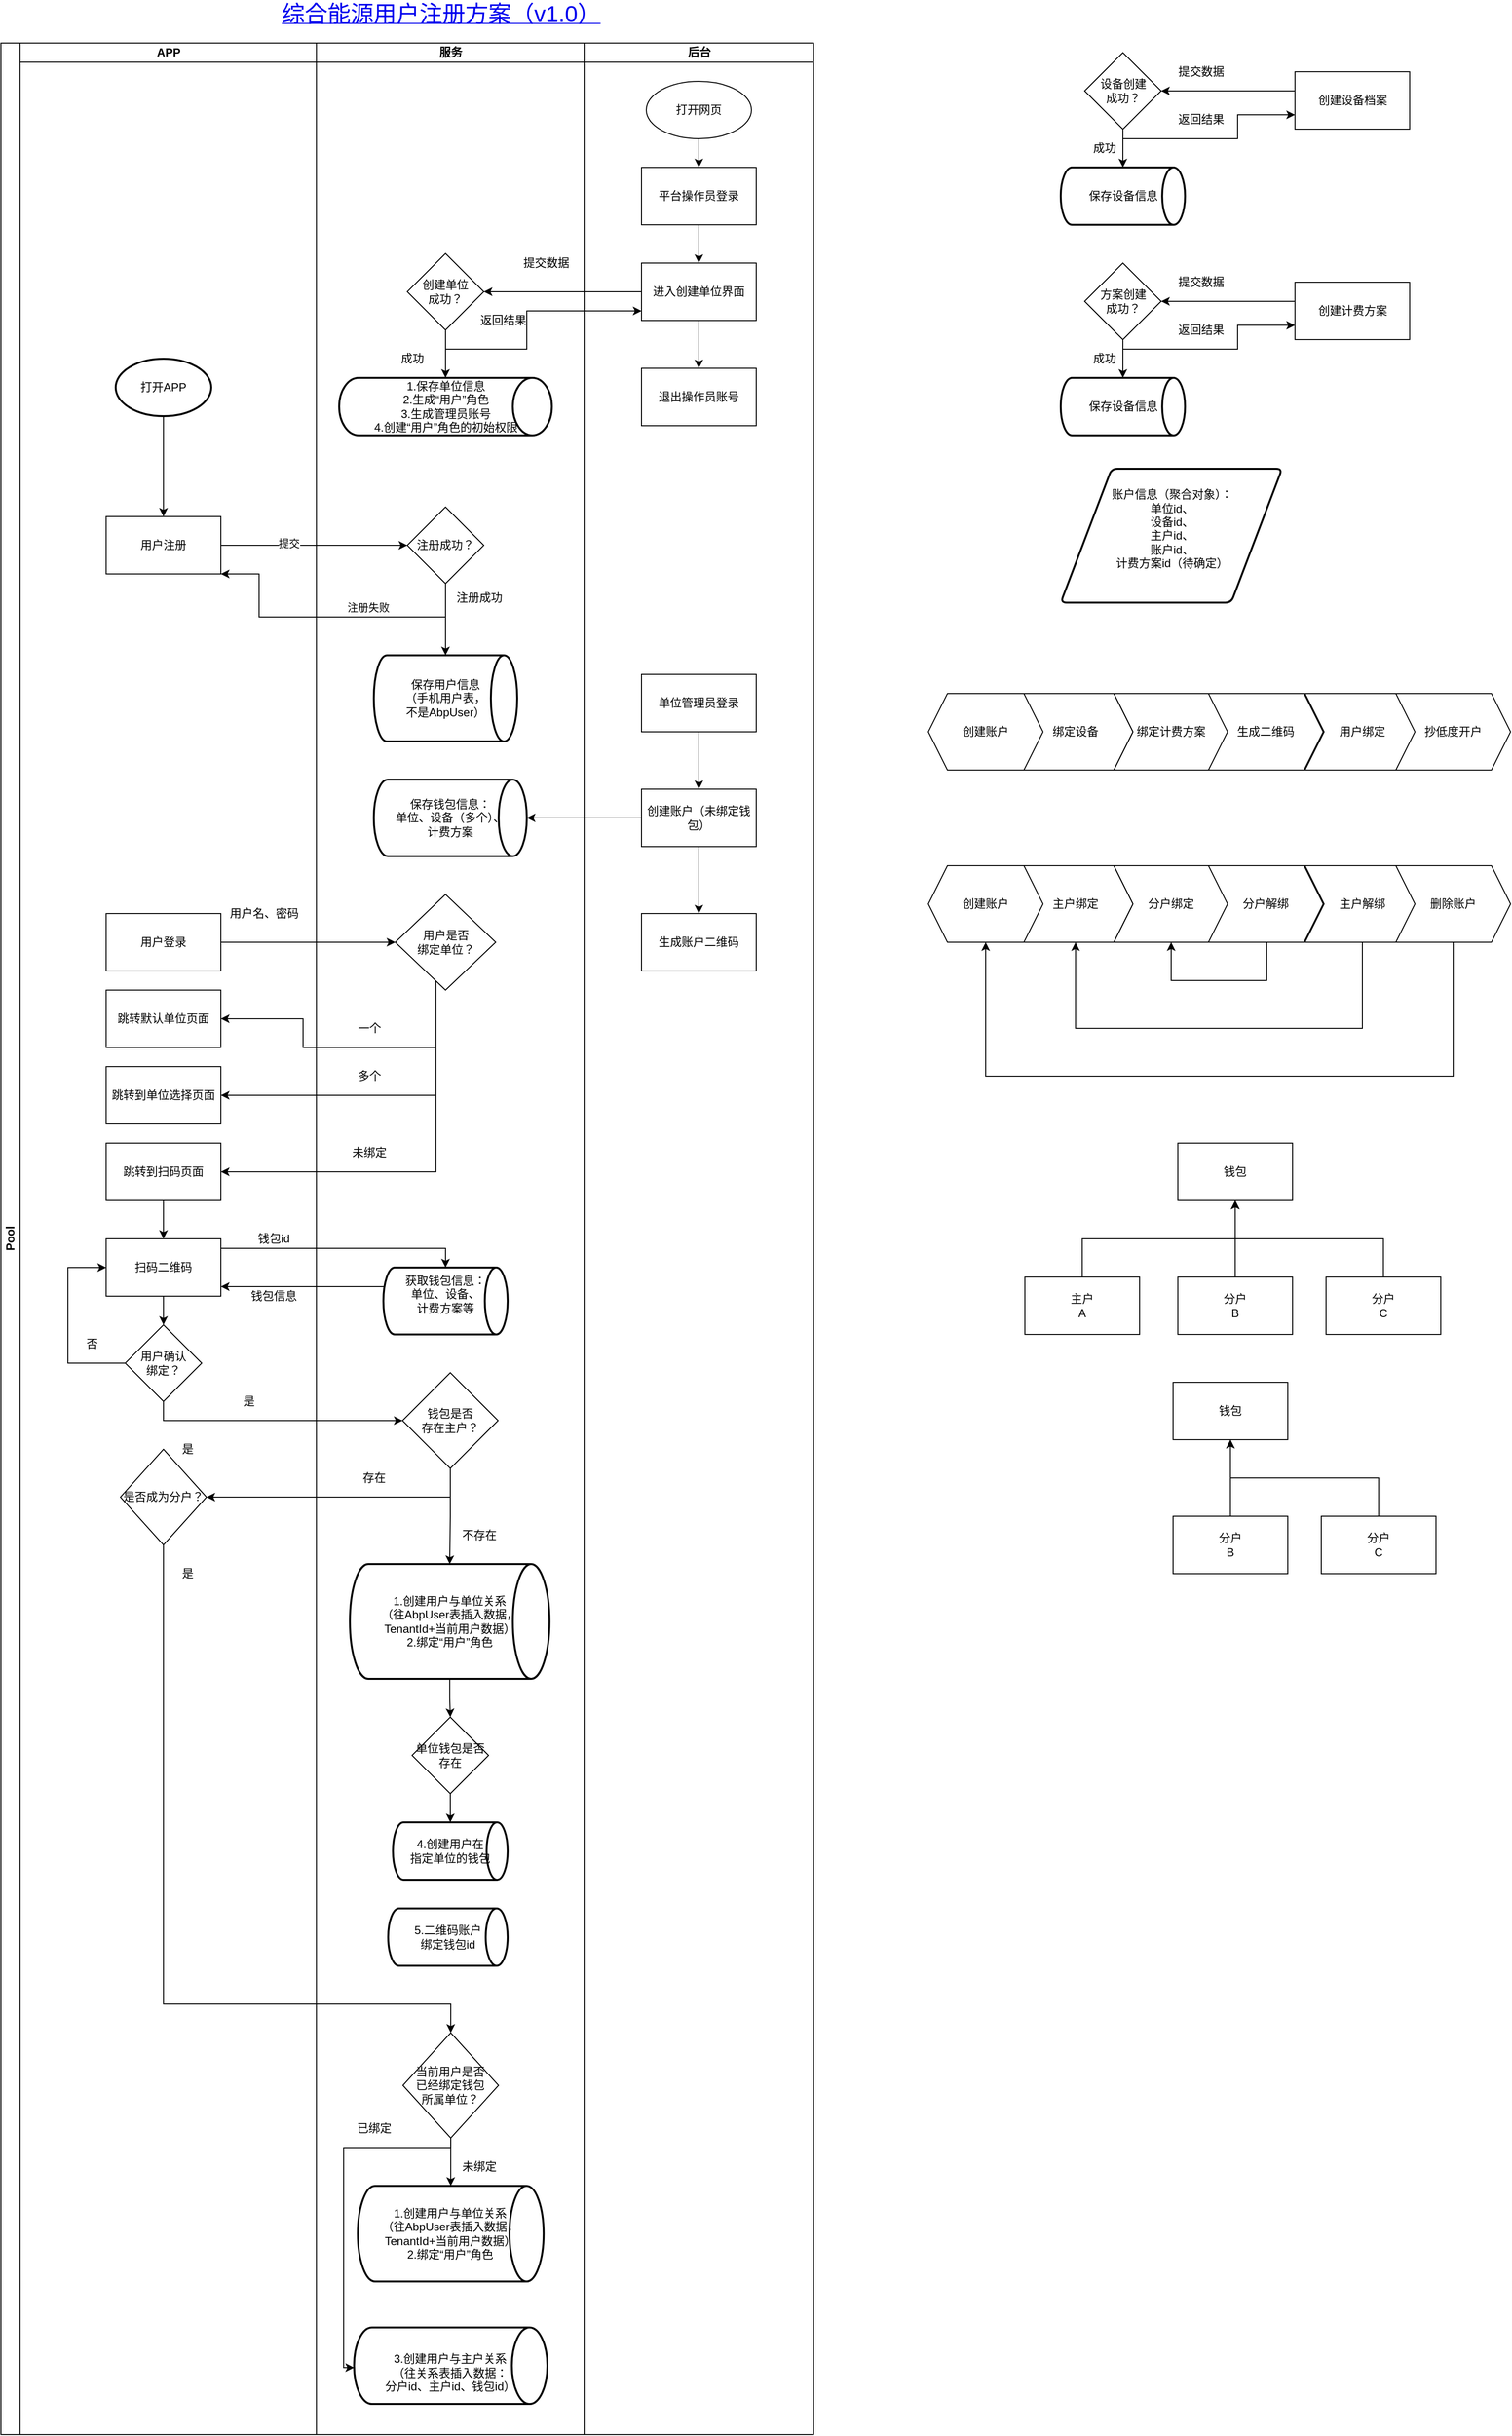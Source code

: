<mxfile version="14.4.2" type="github" pages="2">
  <diagram id="gUW_gxuXwpB0K3utl5sX" name="Page-1">
    <mxGraphModel dx="1108" dy="482" grid="1" gridSize="10" guides="1" tooltips="1" connect="1" arrows="1" fold="1" page="1" pageScale="1" pageWidth="827" pageHeight="1169" math="0" shadow="0">
      <root>
        <mxCell id="0" />
        <mxCell id="1" parent="0" />
        <mxCell id="UgdYV5Sys4c05eqZEx1u-29" value="Pool" style="swimlane;html=1;childLayout=stackLayout;resizeParent=1;resizeParentMax=0;startSize=20;horizontal=0;horizontalStack=1;" parent="1" vertex="1">
          <mxGeometry x="170" y="70" width="850" height="2500" as="geometry" />
        </mxCell>
        <mxCell id="UgdYV5Sys4c05eqZEx1u-30" value="APP" style="swimlane;html=1;startSize=20;" parent="UgdYV5Sys4c05eqZEx1u-29" vertex="1">
          <mxGeometry x="20" width="310" height="2500" as="geometry" />
        </mxCell>
        <mxCell id="UgdYV5Sys4c05eqZEx1u-51" style="edgeStyle=orthogonalEdgeStyle;rounded=0;orthogonalLoop=1;jettySize=auto;html=1;entryX=0.5;entryY=0;entryDx=0;entryDy=0;" parent="UgdYV5Sys4c05eqZEx1u-30" source="UgdYV5Sys4c05eqZEx1u-35" target="UgdYV5Sys4c05eqZEx1u-41" edge="1">
          <mxGeometry relative="1" as="geometry" />
        </mxCell>
        <mxCell id="UgdYV5Sys4c05eqZEx1u-35" value="打开APP" style="strokeWidth=2;html=1;shape=mxgraph.flowchart.start_1;whiteSpace=wrap;" parent="UgdYV5Sys4c05eqZEx1u-30" vertex="1">
          <mxGeometry x="100" y="330" width="100" height="60" as="geometry" />
        </mxCell>
        <mxCell id="UgdYV5Sys4c05eqZEx1u-41" value="用户注册" style="whiteSpace=wrap;html=1;" parent="UgdYV5Sys4c05eqZEx1u-30" vertex="1">
          <mxGeometry x="90" y="495" width="120" height="60" as="geometry" />
        </mxCell>
        <mxCell id="UgdYV5Sys4c05eqZEx1u-129" value="用户登录" style="whiteSpace=wrap;html=1;" parent="UgdYV5Sys4c05eqZEx1u-30" vertex="1">
          <mxGeometry x="90" y="910" width="120" height="60" as="geometry" />
        </mxCell>
        <mxCell id="UgdYV5Sys4c05eqZEx1u-131" value="跳转默认单位页面" style="whiteSpace=wrap;html=1;" parent="UgdYV5Sys4c05eqZEx1u-30" vertex="1">
          <mxGeometry x="90" y="990" width="120" height="60" as="geometry" />
        </mxCell>
        <mxCell id="UgdYV5Sys4c05eqZEx1u-136" value="用户名、密码" style="text;html=1;align=center;verticalAlign=middle;resizable=0;points=[];autosize=1;" parent="UgdYV5Sys4c05eqZEx1u-30" vertex="1">
          <mxGeometry x="210" y="900" width="90" height="20" as="geometry" />
        </mxCell>
        <mxCell id="87xFtUxxgs9xbds1OP3f-34" style="edgeStyle=orthogonalEdgeStyle;rounded=0;orthogonalLoop=1;jettySize=auto;html=1;" parent="UgdYV5Sys4c05eqZEx1u-30" source="UgdYV5Sys4c05eqZEx1u-137" target="UgdYV5Sys4c05eqZEx1u-144" edge="1">
          <mxGeometry relative="1" as="geometry" />
        </mxCell>
        <mxCell id="UgdYV5Sys4c05eqZEx1u-137" value="跳转到扫码页面" style="whiteSpace=wrap;html=1;" parent="UgdYV5Sys4c05eqZEx1u-30" vertex="1">
          <mxGeometry x="90" y="1150" width="120" height="60" as="geometry" />
        </mxCell>
        <mxCell id="UgdYV5Sys4c05eqZEx1u-141" value="跳转到单位选择页面" style="whiteSpace=wrap;html=1;" parent="UgdYV5Sys4c05eqZEx1u-30" vertex="1">
          <mxGeometry x="90" y="1070" width="120" height="60" as="geometry" />
        </mxCell>
        <mxCell id="UgdYV5Sys4c05eqZEx1u-155" style="edgeStyle=orthogonalEdgeStyle;rounded=0;orthogonalLoop=1;jettySize=auto;html=1;entryX=0.5;entryY=0;entryDx=0;entryDy=0;" parent="UgdYV5Sys4c05eqZEx1u-30" source="UgdYV5Sys4c05eqZEx1u-144" target="UgdYV5Sys4c05eqZEx1u-203" edge="1">
          <mxGeometry relative="1" as="geometry">
            <mxPoint x="150" y="1350" as="targetPoint" />
          </mxGeometry>
        </mxCell>
        <mxCell id="UgdYV5Sys4c05eqZEx1u-144" value="扫码二维码" style="whiteSpace=wrap;html=1;" parent="UgdYV5Sys4c05eqZEx1u-30" vertex="1">
          <mxGeometry x="90" y="1250" width="120" height="60" as="geometry" />
        </mxCell>
        <mxCell id="UgdYV5Sys4c05eqZEx1u-160" value="钱包id" style="text;html=1;align=center;verticalAlign=middle;resizable=0;points=[];autosize=1;" parent="UgdYV5Sys4c05eqZEx1u-30" vertex="1">
          <mxGeometry x="240" y="1240" width="50" height="20" as="geometry" />
        </mxCell>
        <mxCell id="UgdYV5Sys4c05eqZEx1u-212" style="edgeStyle=orthogonalEdgeStyle;rounded=0;orthogonalLoop=1;jettySize=auto;html=1;entryX=0;entryY=0.5;entryDx=0;entryDy=0;" parent="UgdYV5Sys4c05eqZEx1u-30" source="UgdYV5Sys4c05eqZEx1u-203" target="UgdYV5Sys4c05eqZEx1u-144" edge="1">
          <mxGeometry relative="1" as="geometry">
            <Array as="points">
              <mxPoint x="50" y="1380" />
              <mxPoint x="50" y="1280" />
            </Array>
          </mxGeometry>
        </mxCell>
        <mxCell id="UgdYV5Sys4c05eqZEx1u-203" value="&lt;span&gt;用户确认&lt;br&gt;绑定？&lt;/span&gt;" style="rhombus;whiteSpace=wrap;html=1;" parent="UgdYV5Sys4c05eqZEx1u-30" vertex="1">
          <mxGeometry x="110" y="1340" width="80" height="80" as="geometry" />
        </mxCell>
        <mxCell id="UgdYV5Sys4c05eqZEx1u-202" value="是" style="text;html=1;align=center;verticalAlign=middle;resizable=0;points=[];autosize=1;" parent="UgdYV5Sys4c05eqZEx1u-30" vertex="1">
          <mxGeometry x="224" y="1410" width="30" height="20" as="geometry" />
        </mxCell>
        <mxCell id="UgdYV5Sys4c05eqZEx1u-211" value="是" style="text;html=1;align=center;verticalAlign=middle;resizable=0;points=[];autosize=1;" parent="UgdYV5Sys4c05eqZEx1u-30" vertex="1">
          <mxGeometry x="160" y="1460" width="30" height="20" as="geometry" />
        </mxCell>
        <mxCell id="UgdYV5Sys4c05eqZEx1u-161" value="钱包信息" style="text;html=1;align=center;verticalAlign=middle;resizable=0;points=[];autosize=1;" parent="UgdYV5Sys4c05eqZEx1u-30" vertex="1">
          <mxGeometry x="235" y="1300" width="60" height="20" as="geometry" />
        </mxCell>
        <mxCell id="UgdYV5Sys4c05eqZEx1u-213" value="否" style="text;html=1;align=center;verticalAlign=middle;resizable=0;points=[];autosize=1;" parent="UgdYV5Sys4c05eqZEx1u-30" vertex="1">
          <mxGeometry x="60" y="1350" width="30" height="20" as="geometry" />
        </mxCell>
        <mxCell id="87xFtUxxgs9xbds1OP3f-35" value="是否成为分户？" style="rhombus;whiteSpace=wrap;html=1;" parent="UgdYV5Sys4c05eqZEx1u-30" vertex="1">
          <mxGeometry x="105" y="1470" width="90" height="100" as="geometry" />
        </mxCell>
        <mxCell id="87xFtUxxgs9xbds1OP3f-37" value="是" style="text;html=1;align=center;verticalAlign=middle;resizable=0;points=[];autosize=1;" parent="UgdYV5Sys4c05eqZEx1u-30" vertex="1">
          <mxGeometry x="160" y="1590" width="30" height="20" as="geometry" />
        </mxCell>
        <mxCell id="UgdYV5Sys4c05eqZEx1u-53" style="edgeStyle=orthogonalEdgeStyle;rounded=0;orthogonalLoop=1;jettySize=auto;html=1;" parent="UgdYV5Sys4c05eqZEx1u-29" source="UgdYV5Sys4c05eqZEx1u-41" target="UgdYV5Sys4c05eqZEx1u-52" edge="1">
          <mxGeometry relative="1" as="geometry" />
        </mxCell>
        <mxCell id="UgdYV5Sys4c05eqZEx1u-54" value="提交" style="edgeLabel;html=1;align=center;verticalAlign=middle;resizable=0;points=[];" parent="UgdYV5Sys4c05eqZEx1u-53" vertex="1" connectable="0">
          <mxGeometry x="-0.275" y="2" relative="1" as="geometry">
            <mxPoint as="offset" />
          </mxGeometry>
        </mxCell>
        <mxCell id="UgdYV5Sys4c05eqZEx1u-55" style="edgeStyle=orthogonalEdgeStyle;rounded=0;orthogonalLoop=1;jettySize=auto;html=1;exitX=0.5;exitY=1;exitDx=0;exitDy=0;entryX=1;entryY=1;entryDx=0;entryDy=0;" parent="UgdYV5Sys4c05eqZEx1u-29" source="UgdYV5Sys4c05eqZEx1u-52" target="UgdYV5Sys4c05eqZEx1u-41" edge="1">
          <mxGeometry relative="1" as="geometry">
            <mxPoint x="210" y="560" as="targetPoint" />
            <Array as="points">
              <mxPoint x="465" y="600" />
              <mxPoint x="270" y="600" />
              <mxPoint x="270" y="555" />
            </Array>
          </mxGeometry>
        </mxCell>
        <mxCell id="UgdYV5Sys4c05eqZEx1u-56" value="注册失败" style="edgeLabel;html=1;align=center;verticalAlign=middle;resizable=0;points=[];" parent="UgdYV5Sys4c05eqZEx1u-55" vertex="1" connectable="0">
          <mxGeometry x="-0.26" y="3" relative="1" as="geometry">
            <mxPoint y="-13" as="offset" />
          </mxGeometry>
        </mxCell>
        <mxCell id="UgdYV5Sys4c05eqZEx1u-98" style="edgeStyle=orthogonalEdgeStyle;rounded=0;orthogonalLoop=1;jettySize=auto;html=1;entryX=1;entryY=0.5;entryDx=0;entryDy=0;" parent="UgdYV5Sys4c05eqZEx1u-29" source="UgdYV5Sys4c05eqZEx1u-78" target="UgdYV5Sys4c05eqZEx1u-87" edge="1">
          <mxGeometry relative="1" as="geometry" />
        </mxCell>
        <mxCell id="UgdYV5Sys4c05eqZEx1u-100" style="edgeStyle=orthogonalEdgeStyle;rounded=0;orthogonalLoop=1;jettySize=auto;html=1;exitX=0.5;exitY=1;exitDx=0;exitDy=0;" parent="UgdYV5Sys4c05eqZEx1u-29" source="UgdYV5Sys4c05eqZEx1u-87" target="UgdYV5Sys4c05eqZEx1u-78" edge="1">
          <mxGeometry relative="1" as="geometry">
            <Array as="points">
              <mxPoint x="465" y="320" />
              <mxPoint x="550" y="320" />
              <mxPoint x="550" y="280" />
            </Array>
          </mxGeometry>
        </mxCell>
        <mxCell id="UgdYV5Sys4c05eqZEx1u-133" style="edgeStyle=orthogonalEdgeStyle;rounded=0;orthogonalLoop=1;jettySize=auto;html=1;entryX=0;entryY=0.5;entryDx=0;entryDy=0;" parent="UgdYV5Sys4c05eqZEx1u-29" source="UgdYV5Sys4c05eqZEx1u-129" target="UgdYV5Sys4c05eqZEx1u-132" edge="1">
          <mxGeometry relative="1" as="geometry">
            <Array as="points">
              <mxPoint x="360" y="940" />
              <mxPoint x="360" y="940" />
            </Array>
          </mxGeometry>
        </mxCell>
        <mxCell id="UgdYV5Sys4c05eqZEx1u-134" style="edgeStyle=orthogonalEdgeStyle;rounded=0;orthogonalLoop=1;jettySize=auto;html=1;entryX=1;entryY=0.5;entryDx=0;entryDy=0;" parent="UgdYV5Sys4c05eqZEx1u-29" source="UgdYV5Sys4c05eqZEx1u-132" target="UgdYV5Sys4c05eqZEx1u-131" edge="1">
          <mxGeometry relative="1" as="geometry">
            <Array as="points">
              <mxPoint x="455" y="1050" />
              <mxPoint x="316" y="1050" />
              <mxPoint x="316" y="1020" />
            </Array>
          </mxGeometry>
        </mxCell>
        <mxCell id="UgdYV5Sys4c05eqZEx1u-138" style="edgeStyle=orthogonalEdgeStyle;rounded=0;orthogonalLoop=1;jettySize=auto;html=1;entryX=1;entryY=0.5;entryDx=0;entryDy=0;" parent="UgdYV5Sys4c05eqZEx1u-29" source="UgdYV5Sys4c05eqZEx1u-132" target="UgdYV5Sys4c05eqZEx1u-137" edge="1">
          <mxGeometry relative="1" as="geometry">
            <Array as="points">
              <mxPoint x="455" y="1180" />
            </Array>
          </mxGeometry>
        </mxCell>
        <mxCell id="UgdYV5Sys4c05eqZEx1u-142" style="edgeStyle=orthogonalEdgeStyle;rounded=0;orthogonalLoop=1;jettySize=auto;html=1;entryX=1;entryY=0.5;entryDx=0;entryDy=0;" parent="UgdYV5Sys4c05eqZEx1u-29" source="UgdYV5Sys4c05eqZEx1u-132" target="UgdYV5Sys4c05eqZEx1u-141" edge="1">
          <mxGeometry relative="1" as="geometry">
            <Array as="points">
              <mxPoint x="455" y="1100" />
            </Array>
          </mxGeometry>
        </mxCell>
        <mxCell id="UgdYV5Sys4c05eqZEx1u-146" style="edgeStyle=orthogonalEdgeStyle;rounded=0;orthogonalLoop=1;jettySize=auto;html=1;entryX=0;entryY=0.5;entryDx=0;entryDy=0;" parent="UgdYV5Sys4c05eqZEx1u-29" source="UgdYV5Sys4c05eqZEx1u-203" target="UgdYV5Sys4c05eqZEx1u-145" edge="1">
          <mxGeometry relative="1" as="geometry">
            <mxPoint x="230" y="1380" as="sourcePoint" />
            <Array as="points">
              <mxPoint x="170" y="1440" />
            </Array>
          </mxGeometry>
        </mxCell>
        <mxCell id="UgdYV5Sys4c05eqZEx1u-158" style="edgeStyle=orthogonalEdgeStyle;rounded=0;orthogonalLoop=1;jettySize=auto;html=1;" parent="UgdYV5Sys4c05eqZEx1u-29" source="UgdYV5Sys4c05eqZEx1u-144" target="UgdYV5Sys4c05eqZEx1u-180" edge="1">
          <mxGeometry relative="1" as="geometry">
            <mxPoint x="390" y="1270" as="targetPoint" />
            <Array as="points">
              <mxPoint x="465" y="1260" />
            </Array>
          </mxGeometry>
        </mxCell>
        <mxCell id="UgdYV5Sys4c05eqZEx1u-159" style="edgeStyle=orthogonalEdgeStyle;rounded=0;orthogonalLoop=1;jettySize=auto;html=1;exitX=0.016;exitY=0.629;exitDx=0;exitDy=0;exitPerimeter=0;" parent="UgdYV5Sys4c05eqZEx1u-29" source="UgdYV5Sys4c05eqZEx1u-180" target="UgdYV5Sys4c05eqZEx1u-144" edge="1">
          <mxGeometry relative="1" as="geometry">
            <mxPoint x="390" y="1290" as="sourcePoint" />
            <Array as="points">
              <mxPoint x="405" y="1324" />
              <mxPoint x="405" y="1300" />
            </Array>
          </mxGeometry>
        </mxCell>
        <mxCell id="UgdYV5Sys4c05eqZEx1u-209" style="edgeStyle=orthogonalEdgeStyle;rounded=0;orthogonalLoop=1;jettySize=auto;html=1;entryX=1;entryY=0.5;entryDx=0;entryDy=0;" parent="UgdYV5Sys4c05eqZEx1u-29" source="UgdYV5Sys4c05eqZEx1u-145" target="87xFtUxxgs9xbds1OP3f-35" edge="1">
          <mxGeometry relative="1" as="geometry">
            <Array as="points">
              <mxPoint x="470" y="1520" />
            </Array>
            <mxPoint x="230" y="1520" as="targetPoint" />
          </mxGeometry>
        </mxCell>
        <mxCell id="UgdYV5Sys4c05eqZEx1u-32" value="服务" style="swimlane;html=1;startSize=20;" parent="UgdYV5Sys4c05eqZEx1u-29" vertex="1">
          <mxGeometry x="330" width="280" height="2500" as="geometry" />
        </mxCell>
        <mxCell id="UgdYV5Sys4c05eqZEx1u-52" value="注册成功？" style="rhombus;whiteSpace=wrap;html=1;" parent="UgdYV5Sys4c05eqZEx1u-32" vertex="1">
          <mxGeometry x="95" y="485" width="80" height="80" as="geometry" />
        </mxCell>
        <mxCell id="UgdYV5Sys4c05eqZEx1u-60" value="保存用户信息&lt;br&gt;（手机用户表，&lt;br&gt;不是AbpUser）" style="strokeWidth=2;html=1;shape=mxgraph.flowchart.direct_data;whiteSpace=wrap;" parent="UgdYV5Sys4c05eqZEx1u-32" vertex="1">
          <mxGeometry x="60" y="640" width="150" height="90" as="geometry" />
        </mxCell>
        <mxCell id="UgdYV5Sys4c05eqZEx1u-58" value="" style="endArrow=classic;html=1;exitX=0.5;exitY=1;exitDx=0;exitDy=0;entryX=0.5;entryY=0;entryDx=0;entryDy=0;entryPerimeter=0;" parent="UgdYV5Sys4c05eqZEx1u-32" source="UgdYV5Sys4c05eqZEx1u-52" target="UgdYV5Sys4c05eqZEx1u-60" edge="1">
          <mxGeometry width="50" height="50" relative="1" as="geometry">
            <mxPoint x="-50" y="250" as="sourcePoint" />
            <mxPoint x="135" y="370" as="targetPoint" />
          </mxGeometry>
        </mxCell>
        <mxCell id="UgdYV5Sys4c05eqZEx1u-83" value="1.保存单位信息&lt;br&gt;2.生成“用户”角色&lt;br&gt;3.生成管理员账号&lt;br&gt;4.创建“用户”角色的初始权限" style="strokeWidth=2;html=1;shape=mxgraph.flowchart.direct_data;whiteSpace=wrap;" parent="UgdYV5Sys4c05eqZEx1u-32" vertex="1">
          <mxGeometry x="23.75" y="350" width="222.5" height="60" as="geometry" />
        </mxCell>
        <mxCell id="UgdYV5Sys4c05eqZEx1u-96" style="edgeStyle=orthogonalEdgeStyle;rounded=0;orthogonalLoop=1;jettySize=auto;html=1;entryX=0.5;entryY=0;entryDx=0;entryDy=0;entryPerimeter=0;" parent="UgdYV5Sys4c05eqZEx1u-32" source="UgdYV5Sys4c05eqZEx1u-87" target="UgdYV5Sys4c05eqZEx1u-83" edge="1">
          <mxGeometry relative="1" as="geometry" />
        </mxCell>
        <mxCell id="UgdYV5Sys4c05eqZEx1u-87" value="创建单位&lt;br&gt;成功？" style="rhombus;whiteSpace=wrap;html=1;" parent="UgdYV5Sys4c05eqZEx1u-32" vertex="1">
          <mxGeometry x="95" y="220" width="80" height="80" as="geometry" />
        </mxCell>
        <mxCell id="UgdYV5Sys4c05eqZEx1u-97" value="成功" style="text;html=1;align=center;verticalAlign=middle;resizable=0;points=[];autosize=1;" parent="UgdYV5Sys4c05eqZEx1u-32" vertex="1">
          <mxGeometry x="80" y="320" width="40" height="20" as="geometry" />
        </mxCell>
        <mxCell id="UgdYV5Sys4c05eqZEx1u-61" value="注册成功" style="text;html=1;align=center;verticalAlign=middle;resizable=0;points=[];autosize=1;" parent="UgdYV5Sys4c05eqZEx1u-32" vertex="1">
          <mxGeometry x="140" y="570" width="60" height="20" as="geometry" />
        </mxCell>
        <mxCell id="UgdYV5Sys4c05eqZEx1u-101" value="返回结果" style="text;html=1;align=center;verticalAlign=middle;resizable=0;points=[];autosize=1;" parent="UgdYV5Sys4c05eqZEx1u-32" vertex="1">
          <mxGeometry x="165" y="280" width="60" height="20" as="geometry" />
        </mxCell>
        <mxCell id="UgdYV5Sys4c05eqZEx1u-132" value="用户是否&lt;br&gt;绑定单位？" style="rhombus;whiteSpace=wrap;html=1;" parent="UgdYV5Sys4c05eqZEx1u-32" vertex="1">
          <mxGeometry x="82.5" y="890" width="105" height="100" as="geometry" />
        </mxCell>
        <mxCell id="UgdYV5Sys4c05eqZEx1u-135" value="一个" style="text;html=1;align=center;verticalAlign=middle;resizable=0;points=[];autosize=1;" parent="UgdYV5Sys4c05eqZEx1u-32" vertex="1">
          <mxGeometry x="35" y="1020" width="40" height="20" as="geometry" />
        </mxCell>
        <mxCell id="UgdYV5Sys4c05eqZEx1u-139" value="多个" style="text;html=1;align=center;verticalAlign=middle;resizable=0;points=[];autosize=1;" parent="UgdYV5Sys4c05eqZEx1u-32" vertex="1">
          <mxGeometry x="35" y="1070" width="40" height="20" as="geometry" />
        </mxCell>
        <mxCell id="UgdYV5Sys4c05eqZEx1u-140" value="未绑定" style="text;html=1;align=center;verticalAlign=middle;resizable=0;points=[];autosize=1;" parent="UgdYV5Sys4c05eqZEx1u-32" vertex="1">
          <mxGeometry x="30" y="1150" width="50" height="20" as="geometry" />
        </mxCell>
        <mxCell id="87xFtUxxgs9xbds1OP3f-38" style="edgeStyle=orthogonalEdgeStyle;rounded=0;orthogonalLoop=1;jettySize=auto;html=1;entryX=0.5;entryY=0;entryDx=0;entryDy=0;entryPerimeter=0;" parent="UgdYV5Sys4c05eqZEx1u-32" source="UgdYV5Sys4c05eqZEx1u-145" target="UgdYV5Sys4c05eqZEx1u-148" edge="1">
          <mxGeometry relative="1" as="geometry" />
        </mxCell>
        <mxCell id="UgdYV5Sys4c05eqZEx1u-145" value="钱包是否&lt;br&gt;存在主户？" style="rhombus;whiteSpace=wrap;html=1;" parent="UgdYV5Sys4c05eqZEx1u-32" vertex="1">
          <mxGeometry x="90" y="1390" width="100" height="100" as="geometry" />
        </mxCell>
        <mxCell id="b-ZQdXZkgw-ZfgGD9ODn-2" style="edgeStyle=orthogonalEdgeStyle;rounded=0;orthogonalLoop=1;jettySize=auto;html=1;entryX=0.5;entryY=0;entryDx=0;entryDy=0;" edge="1" parent="UgdYV5Sys4c05eqZEx1u-32" source="UgdYV5Sys4c05eqZEx1u-148" target="b-ZQdXZkgw-ZfgGD9ODn-1">
          <mxGeometry relative="1" as="geometry" />
        </mxCell>
        <mxCell id="UgdYV5Sys4c05eqZEx1u-148" value="1.创建用户与单位关系&lt;br&gt;（往AbpUser表插入数据，&lt;br&gt;TenantId+当前用户数据）&lt;br&gt;2.绑定“用户”角色&lt;br&gt;" style="strokeWidth=2;html=1;shape=mxgraph.flowchart.direct_data;whiteSpace=wrap;" parent="UgdYV5Sys4c05eqZEx1u-32" vertex="1">
          <mxGeometry x="35" y="1590" width="208.75" height="120" as="geometry" />
        </mxCell>
        <mxCell id="UgdYV5Sys4c05eqZEx1u-157" value="存在" style="text;html=1;align=center;verticalAlign=middle;resizable=0;points=[];autosize=1;" parent="UgdYV5Sys4c05eqZEx1u-32" vertex="1">
          <mxGeometry x="40" y="1490" width="40" height="20" as="geometry" />
        </mxCell>
        <mxCell id="UgdYV5Sys4c05eqZEx1u-180" value="获取钱包信息：&lt;span&gt;&lt;br&gt;单位、设备、&lt;br&gt;计费方案等&lt;br&gt;&lt;br&gt;&lt;/span&gt;" style="strokeWidth=2;html=1;shape=mxgraph.flowchart.direct_data;whiteSpace=wrap;" parent="UgdYV5Sys4c05eqZEx1u-32" vertex="1">
          <mxGeometry x="70" y="1280" width="130" height="70" as="geometry" />
        </mxCell>
        <mxCell id="UgdYV5Sys4c05eqZEx1u-99" value="提交数据" style="text;html=1;align=center;verticalAlign=middle;resizable=0;points=[];autosize=1;" parent="UgdYV5Sys4c05eqZEx1u-32" vertex="1">
          <mxGeometry x="210" y="220" width="60" height="20" as="geometry" />
        </mxCell>
        <mxCell id="87xFtUxxgs9xbds1OP3f-40" value="&lt;br&gt;3.创建用户与主户关系&lt;br&gt;（往关系表插入数据：&lt;br&gt;分户id、主户id、钱包id）" style="strokeWidth=2;html=1;shape=mxgraph.flowchart.direct_data;whiteSpace=wrap;" parent="UgdYV5Sys4c05eqZEx1u-32" vertex="1">
          <mxGeometry x="39.36" y="2388" width="202.18" height="80" as="geometry" />
        </mxCell>
        <mxCell id="87xFtUxxgs9xbds1OP3f-42" value="保存钱包信息：&lt;br&gt;单位、设备（多个）、&lt;br&gt;计费方案" style="strokeWidth=2;html=1;shape=mxgraph.flowchart.direct_data;whiteSpace=wrap;" parent="UgdYV5Sys4c05eqZEx1u-32" vertex="1">
          <mxGeometry x="60" y="770" width="160" height="80" as="geometry" />
        </mxCell>
        <mxCell id="87xFtUxxgs9xbds1OP3f-46" style="edgeStyle=orthogonalEdgeStyle;rounded=0;orthogonalLoop=1;jettySize=auto;html=1;" parent="UgdYV5Sys4c05eqZEx1u-32" source="87xFtUxxgs9xbds1OP3f-44" target="87xFtUxxgs9xbds1OP3f-45" edge="1">
          <mxGeometry relative="1" as="geometry" />
        </mxCell>
        <mxCell id="87xFtUxxgs9xbds1OP3f-48" style="edgeStyle=orthogonalEdgeStyle;rounded=0;orthogonalLoop=1;jettySize=auto;html=1;entryX=0;entryY=0.5;entryDx=0;entryDy=0;entryPerimeter=0;" parent="UgdYV5Sys4c05eqZEx1u-32" source="87xFtUxxgs9xbds1OP3f-44" edge="1">
          <mxGeometry relative="1" as="geometry">
            <Array as="points">
              <mxPoint x="140.45" y="2200" />
              <mxPoint x="28.45" y="2200" />
              <mxPoint x="28.45" y="2430" />
            </Array>
            <mxPoint x="39.36" y="2430" as="targetPoint" />
          </mxGeometry>
        </mxCell>
        <mxCell id="87xFtUxxgs9xbds1OP3f-44" value="&lt;span&gt;当前用户是否&lt;br&gt;已经绑定钱包&lt;br&gt;所属单位？&lt;/span&gt;" style="rhombus;whiteSpace=wrap;html=1;" parent="UgdYV5Sys4c05eqZEx1u-32" vertex="1">
          <mxGeometry x="90.45" y="2080" width="100" height="110" as="geometry" />
        </mxCell>
        <mxCell id="87xFtUxxgs9xbds1OP3f-45" value="1.创建用户与单位关系&lt;br&gt;（往AbpUser表插入数据，&lt;br&gt;TenantId+当前用户数据）&lt;br&gt;2.绑定“用户”角色&lt;br&gt;" style="strokeWidth=2;html=1;shape=mxgraph.flowchart.direct_data;whiteSpace=wrap;" parent="UgdYV5Sys4c05eqZEx1u-32" vertex="1">
          <mxGeometry x="43.26" y="2240" width="194.37" height="100" as="geometry" />
        </mxCell>
        <mxCell id="87xFtUxxgs9xbds1OP3f-47" value="未绑定" style="text;html=1;align=center;verticalAlign=middle;resizable=0;points=[];autosize=1;" parent="UgdYV5Sys4c05eqZEx1u-32" vertex="1">
          <mxGeometry x="145.45" y="2210" width="50" height="20" as="geometry" />
        </mxCell>
        <mxCell id="b-ZQdXZkgw-ZfgGD9ODn-4" style="edgeStyle=orthogonalEdgeStyle;rounded=0;orthogonalLoop=1;jettySize=auto;html=1;" edge="1" parent="UgdYV5Sys4c05eqZEx1u-32" source="b-ZQdXZkgw-ZfgGD9ODn-1" target="b-ZQdXZkgw-ZfgGD9ODn-3">
          <mxGeometry relative="1" as="geometry" />
        </mxCell>
        <mxCell id="b-ZQdXZkgw-ZfgGD9ODn-1" value="&lt;span&gt;单位钱包是否存在&lt;/span&gt;" style="rhombus;whiteSpace=wrap;html=1;" vertex="1" parent="UgdYV5Sys4c05eqZEx1u-32">
          <mxGeometry x="100" y="1750" width="80" height="80" as="geometry" />
        </mxCell>
        <mxCell id="b-ZQdXZkgw-ZfgGD9ODn-3" value="4.创建用户在&lt;br&gt;指定单位的钱包" style="strokeWidth=2;html=1;shape=mxgraph.flowchart.direct_data;whiteSpace=wrap;" vertex="1" parent="UgdYV5Sys4c05eqZEx1u-32">
          <mxGeometry x="80" y="1860" width="120" height="60" as="geometry" />
        </mxCell>
        <mxCell id="b-ZQdXZkgw-ZfgGD9ODn-5" value="5.二维码账户&lt;br&gt;绑定钱包id" style="strokeWidth=2;html=1;shape=mxgraph.flowchart.direct_data;whiteSpace=wrap;" vertex="1" parent="UgdYV5Sys4c05eqZEx1u-32">
          <mxGeometry x="75" y="1950" width="125" height="60" as="geometry" />
        </mxCell>
        <mxCell id="UgdYV5Sys4c05eqZEx1u-31" value="后台" style="swimlane;html=1;startSize=20;" parent="UgdYV5Sys4c05eqZEx1u-29" vertex="1">
          <mxGeometry x="610" width="240" height="2500" as="geometry" />
        </mxCell>
        <mxCell id="UgdYV5Sys4c05eqZEx1u-80" style="edgeStyle=orthogonalEdgeStyle;rounded=0;orthogonalLoop=1;jettySize=auto;html=1;entryX=0.5;entryY=0;entryDx=0;entryDy=0;" parent="UgdYV5Sys4c05eqZEx1u-31" source="UgdYV5Sys4c05eqZEx1u-77" target="UgdYV5Sys4c05eqZEx1u-78" edge="1">
          <mxGeometry relative="1" as="geometry" />
        </mxCell>
        <mxCell id="UgdYV5Sys4c05eqZEx1u-77" value="平台操作员登录" style="whiteSpace=wrap;html=1;" parent="UgdYV5Sys4c05eqZEx1u-31" vertex="1">
          <mxGeometry x="60" y="130" width="120" height="60" as="geometry" />
        </mxCell>
        <mxCell id="UgdYV5Sys4c05eqZEx1u-107" style="edgeStyle=orthogonalEdgeStyle;rounded=0;orthogonalLoop=1;jettySize=auto;html=1;entryX=0.5;entryY=0;entryDx=0;entryDy=0;" parent="UgdYV5Sys4c05eqZEx1u-31" source="UgdYV5Sys4c05eqZEx1u-78" target="UgdYV5Sys4c05eqZEx1u-106" edge="1">
          <mxGeometry relative="1" as="geometry" />
        </mxCell>
        <mxCell id="UgdYV5Sys4c05eqZEx1u-78" value="进入创建单位界面" style="whiteSpace=wrap;html=1;" parent="UgdYV5Sys4c05eqZEx1u-31" vertex="1">
          <mxGeometry x="60" y="230" width="120" height="60" as="geometry" />
        </mxCell>
        <mxCell id="UgdYV5Sys4c05eqZEx1u-76" value="打开网页" style="ellipse;whiteSpace=wrap;html=1;" parent="UgdYV5Sys4c05eqZEx1u-31" vertex="1">
          <mxGeometry x="65" y="40" width="110" height="60" as="geometry" />
        </mxCell>
        <mxCell id="UgdYV5Sys4c05eqZEx1u-79" style="edgeStyle=orthogonalEdgeStyle;rounded=0;orthogonalLoop=1;jettySize=auto;html=1;entryX=0.5;entryY=0;entryDx=0;entryDy=0;" parent="UgdYV5Sys4c05eqZEx1u-31" source="UgdYV5Sys4c05eqZEx1u-76" target="UgdYV5Sys4c05eqZEx1u-77" edge="1">
          <mxGeometry relative="1" as="geometry" />
        </mxCell>
        <mxCell id="87xFtUxxgs9xbds1OP3f-32" style="edgeStyle=orthogonalEdgeStyle;rounded=0;orthogonalLoop=1;jettySize=auto;html=1;" parent="UgdYV5Sys4c05eqZEx1u-31" source="UgdYV5Sys4c05eqZEx1u-105" target="UgdYV5Sys4c05eqZEx1u-123" edge="1">
          <mxGeometry relative="1" as="geometry" />
        </mxCell>
        <mxCell id="UgdYV5Sys4c05eqZEx1u-105" value="单位管理员登录" style="whiteSpace=wrap;html=1;" parent="UgdYV5Sys4c05eqZEx1u-31" vertex="1">
          <mxGeometry x="60" y="660" width="120" height="60" as="geometry" />
        </mxCell>
        <mxCell id="UgdYV5Sys4c05eqZEx1u-106" value="退出操作员账号" style="whiteSpace=wrap;html=1;" parent="UgdYV5Sys4c05eqZEx1u-31" vertex="1">
          <mxGeometry x="60" y="340" width="120" height="60" as="geometry" />
        </mxCell>
        <mxCell id="87xFtUxxgs9xbds1OP3f-33" style="edgeStyle=orthogonalEdgeStyle;rounded=0;orthogonalLoop=1;jettySize=auto;html=1;entryX=0.5;entryY=0;entryDx=0;entryDy=0;" parent="UgdYV5Sys4c05eqZEx1u-31" source="UgdYV5Sys4c05eqZEx1u-123" target="UgdYV5Sys4c05eqZEx1u-127" edge="1">
          <mxGeometry relative="1" as="geometry" />
        </mxCell>
        <mxCell id="UgdYV5Sys4c05eqZEx1u-123" value="创建账户（未绑定钱包）" style="whiteSpace=wrap;html=1;" parent="UgdYV5Sys4c05eqZEx1u-31" vertex="1">
          <mxGeometry x="60" y="780" width="120" height="60" as="geometry" />
        </mxCell>
        <mxCell id="UgdYV5Sys4c05eqZEx1u-127" value="生成账户二维码" style="whiteSpace=wrap;html=1;" parent="UgdYV5Sys4c05eqZEx1u-31" vertex="1">
          <mxGeometry x="60" y="910" width="120" height="60" as="geometry" />
        </mxCell>
        <mxCell id="87xFtUxxgs9xbds1OP3f-43" style="edgeStyle=orthogonalEdgeStyle;rounded=0;orthogonalLoop=1;jettySize=auto;html=1;entryX=1;entryY=0.5;entryDx=0;entryDy=0;entryPerimeter=0;" parent="UgdYV5Sys4c05eqZEx1u-29" source="UgdYV5Sys4c05eqZEx1u-123" target="87xFtUxxgs9xbds1OP3f-42" edge="1">
          <mxGeometry relative="1" as="geometry" />
        </mxCell>
        <mxCell id="87xFtUxxgs9xbds1OP3f-41" style="edgeStyle=orthogonalEdgeStyle;rounded=0;orthogonalLoop=1;jettySize=auto;html=1;entryX=0.5;entryY=0;entryDx=0;entryDy=0;" parent="UgdYV5Sys4c05eqZEx1u-29" source="87xFtUxxgs9xbds1OP3f-35" target="87xFtUxxgs9xbds1OP3f-44" edge="1">
          <mxGeometry relative="1" as="geometry">
            <mxPoint x="373" y="1790" as="targetPoint" />
            <Array as="points">
              <mxPoint x="170" y="2050" />
              <mxPoint x="471" y="2050" />
            </Array>
          </mxGeometry>
        </mxCell>
        <mxCell id="UgdYV5Sys4c05eqZEx1u-116" style="edgeStyle=orthogonalEdgeStyle;rounded=0;orthogonalLoop=1;jettySize=auto;html=1;entryX=0;entryY=0.75;entryDx=0;entryDy=0;" parent="1" source="UgdYV5Sys4c05eqZEx1u-112" target="UgdYV5Sys4c05eqZEx1u-110" edge="1">
          <mxGeometry relative="1" as="geometry">
            <Array as="points">
              <mxPoint x="1343.5" y="170" />
              <mxPoint x="1463.5" y="170" />
              <mxPoint x="1463.5" y="145" />
            </Array>
          </mxGeometry>
        </mxCell>
        <mxCell id="UgdYV5Sys4c05eqZEx1u-117" style="edgeStyle=orthogonalEdgeStyle;rounded=0;orthogonalLoop=1;jettySize=auto;html=1;entryX=1;entryY=0.5;entryDx=0;entryDy=0;" parent="1" source="UgdYV5Sys4c05eqZEx1u-110" target="UgdYV5Sys4c05eqZEx1u-112" edge="1">
          <mxGeometry relative="1" as="geometry">
            <Array as="points">
              <mxPoint x="1493.5" y="120" />
              <mxPoint x="1493.5" y="120" />
            </Array>
          </mxGeometry>
        </mxCell>
        <mxCell id="UgdYV5Sys4c05eqZEx1u-114" style="edgeStyle=orthogonalEdgeStyle;rounded=0;orthogonalLoop=1;jettySize=auto;html=1;" parent="1" source="UgdYV5Sys4c05eqZEx1u-112" target="UgdYV5Sys4c05eqZEx1u-113" edge="1">
          <mxGeometry relative="1" as="geometry" />
        </mxCell>
        <mxCell id="UgdYV5Sys4c05eqZEx1u-112" value="设备创建&lt;br&gt;成功？" style="rhombus;whiteSpace=wrap;html=1;" parent="1" vertex="1">
          <mxGeometry x="1303.5" y="80" width="80" height="80" as="geometry" />
        </mxCell>
        <mxCell id="UgdYV5Sys4c05eqZEx1u-113" value="保存设备信息" style="strokeWidth=2;html=1;shape=mxgraph.flowchart.direct_data;whiteSpace=wrap;" parent="1" vertex="1">
          <mxGeometry x="1278.5" y="200" width="130" height="60" as="geometry" />
        </mxCell>
        <mxCell id="UgdYV5Sys4c05eqZEx1u-118" value="提交数据" style="text;html=1;align=center;verticalAlign=middle;resizable=0;points=[];autosize=1;" parent="1" vertex="1">
          <mxGeometry x="1394.75" y="90" width="60" height="20" as="geometry" />
        </mxCell>
        <mxCell id="UgdYV5Sys4c05eqZEx1u-119" value="返回结果" style="text;html=1;align=center;verticalAlign=middle;resizable=0;points=[];autosize=1;" parent="1" vertex="1">
          <mxGeometry x="1394.75" y="140" width="60" height="20" as="geometry" />
        </mxCell>
        <mxCell id="UgdYV5Sys4c05eqZEx1u-110" value="创建设备档案" style="whiteSpace=wrap;html=1;" parent="1" vertex="1">
          <mxGeometry x="1523.5" y="100" width="120" height="60" as="geometry" />
        </mxCell>
        <mxCell id="UgdYV5Sys4c05eqZEx1u-120" value="成功" style="text;html=1;align=center;verticalAlign=middle;resizable=0;points=[];autosize=1;" parent="1" vertex="1">
          <mxGeometry x="1303.5" y="170" width="40" height="20" as="geometry" />
        </mxCell>
        <mxCell id="87xFtUxxgs9xbds1OP3f-39" value="不存在" style="text;html=1;align=center;verticalAlign=middle;resizable=0;points=[];autosize=1;" parent="1" vertex="1">
          <mxGeometry x="645" y="1620" width="50" height="20" as="geometry" />
        </mxCell>
        <mxCell id="87xFtUxxgs9xbds1OP3f-49" value="已绑定" style="text;html=1;align=center;verticalAlign=middle;resizable=0;points=[];autosize=1;" parent="1" vertex="1">
          <mxGeometry x="535.45" y="2240" width="50" height="20" as="geometry" />
        </mxCell>
        <mxCell id="87xFtUxxgs9xbds1OP3f-60" style="edgeStyle=orthogonalEdgeStyle;rounded=0;orthogonalLoop=1;jettySize=auto;html=1;entryX=0;entryY=0.75;entryDx=0;entryDy=0;" parent="1" source="87xFtUxxgs9xbds1OP3f-63" target="87xFtUxxgs9xbds1OP3f-67" edge="1">
          <mxGeometry relative="1" as="geometry">
            <Array as="points">
              <mxPoint x="1343.5" y="390" />
              <mxPoint x="1463.5" y="390" />
              <mxPoint x="1463.5" y="365" />
            </Array>
          </mxGeometry>
        </mxCell>
        <mxCell id="87xFtUxxgs9xbds1OP3f-61" style="edgeStyle=orthogonalEdgeStyle;rounded=0;orthogonalLoop=1;jettySize=auto;html=1;entryX=1;entryY=0.5;entryDx=0;entryDy=0;" parent="1" source="87xFtUxxgs9xbds1OP3f-67" target="87xFtUxxgs9xbds1OP3f-63" edge="1">
          <mxGeometry relative="1" as="geometry">
            <Array as="points">
              <mxPoint x="1493.5" y="340" />
              <mxPoint x="1493.5" y="340" />
            </Array>
          </mxGeometry>
        </mxCell>
        <mxCell id="87xFtUxxgs9xbds1OP3f-62" style="edgeStyle=orthogonalEdgeStyle;rounded=0;orthogonalLoop=1;jettySize=auto;html=1;" parent="1" source="87xFtUxxgs9xbds1OP3f-63" target="87xFtUxxgs9xbds1OP3f-64" edge="1">
          <mxGeometry relative="1" as="geometry" />
        </mxCell>
        <mxCell id="87xFtUxxgs9xbds1OP3f-63" value="方案创建&lt;br&gt;成功？" style="rhombus;whiteSpace=wrap;html=1;" parent="1" vertex="1">
          <mxGeometry x="1303.5" y="300" width="80" height="80" as="geometry" />
        </mxCell>
        <mxCell id="87xFtUxxgs9xbds1OP3f-64" value="保存设备信息" style="strokeWidth=2;html=1;shape=mxgraph.flowchart.direct_data;whiteSpace=wrap;" parent="1" vertex="1">
          <mxGeometry x="1278.5" y="420" width="130" height="60" as="geometry" />
        </mxCell>
        <mxCell id="87xFtUxxgs9xbds1OP3f-65" value="提交数据" style="text;html=1;align=center;verticalAlign=middle;resizable=0;points=[];autosize=1;" parent="1" vertex="1">
          <mxGeometry x="1394.75" y="310" width="60" height="20" as="geometry" />
        </mxCell>
        <mxCell id="87xFtUxxgs9xbds1OP3f-66" value="返回结果" style="text;html=1;align=center;verticalAlign=middle;resizable=0;points=[];autosize=1;" parent="1" vertex="1">
          <mxGeometry x="1394.75" y="360" width="60" height="20" as="geometry" />
        </mxCell>
        <mxCell id="87xFtUxxgs9xbds1OP3f-67" value="创建计费方案" style="whiteSpace=wrap;html=1;" parent="1" vertex="1">
          <mxGeometry x="1523.5" y="320" width="120" height="60" as="geometry" />
        </mxCell>
        <mxCell id="87xFtUxxgs9xbds1OP3f-68" value="成功" style="text;html=1;align=center;verticalAlign=middle;resizable=0;points=[];autosize=1;" parent="1" vertex="1">
          <mxGeometry x="1303.5" y="390" width="40" height="20" as="geometry" />
        </mxCell>
        <mxCell id="87xFtUxxgs9xbds1OP3f-75" value="分户绑定" style="shape=step;perimeter=stepPerimeter;whiteSpace=wrap;html=1;fixedSize=1;" parent="1" vertex="1">
          <mxGeometry x="1334" y="930" width="120" height="80" as="geometry" />
        </mxCell>
        <mxCell id="87xFtUxxgs9xbds1OP3f-76" value="主户绑定" style="shape=step;perimeter=stepPerimeter;whiteSpace=wrap;html=1;fixedSize=1;" parent="1" vertex="1">
          <mxGeometry x="1234" y="930" width="120" height="80" as="geometry" />
        </mxCell>
        <mxCell id="87xFtUxxgs9xbds1OP3f-87" style="edgeStyle=orthogonalEdgeStyle;rounded=0;orthogonalLoop=1;jettySize=auto;html=1;entryX=0.5;entryY=1;entryDx=0;entryDy=0;" parent="1" source="87xFtUxxgs9xbds1OP3f-77" target="87xFtUxxgs9xbds1OP3f-76" edge="1">
          <mxGeometry relative="1" as="geometry">
            <Array as="points">
              <mxPoint x="1594" y="1100" />
              <mxPoint x="1294" y="1100" />
            </Array>
          </mxGeometry>
        </mxCell>
        <mxCell id="87xFtUxxgs9xbds1OP3f-77" value="主户解绑" style="shape=step;perimeter=stepPerimeter;whiteSpace=wrap;html=1;fixedSize=1;" parent="1" vertex="1">
          <mxGeometry x="1534" y="930" width="120" height="80" as="geometry" />
        </mxCell>
        <mxCell id="87xFtUxxgs9xbds1OP3f-86" style="edgeStyle=orthogonalEdgeStyle;rounded=0;orthogonalLoop=1;jettySize=auto;html=1;entryX=0.5;entryY=1;entryDx=0;entryDy=0;" parent="1" source="87xFtUxxgs9xbds1OP3f-78" target="87xFtUxxgs9xbds1OP3f-75" edge="1">
          <mxGeometry relative="1" as="geometry">
            <Array as="points">
              <mxPoint x="1494" y="1050" />
              <mxPoint x="1394" y="1050" />
            </Array>
          </mxGeometry>
        </mxCell>
        <mxCell id="87xFtUxxgs9xbds1OP3f-78" value="分户解绑" style="shape=step;perimeter=stepPerimeter;whiteSpace=wrap;html=1;fixedSize=1;" parent="1" vertex="1">
          <mxGeometry x="1433" y="930" width="120" height="80" as="geometry" />
        </mxCell>
        <mxCell id="87xFtUxxgs9xbds1OP3f-80" value="创建账户" style="shape=hexagon;perimeter=hexagonPerimeter2;whiteSpace=wrap;html=1;fixedSize=1;" parent="1" vertex="1">
          <mxGeometry x="1140" y="930" width="120" height="80" as="geometry" />
        </mxCell>
        <mxCell id="87xFtUxxgs9xbds1OP3f-88" style="edgeStyle=orthogonalEdgeStyle;rounded=0;orthogonalLoop=1;jettySize=auto;html=1;entryX=0.5;entryY=1;entryDx=0;entryDy=0;" parent="1" source="87xFtUxxgs9xbds1OP3f-81" target="87xFtUxxgs9xbds1OP3f-80" edge="1">
          <mxGeometry relative="1" as="geometry">
            <Array as="points">
              <mxPoint x="1689" y="1150" />
              <mxPoint x="1200" y="1150" />
            </Array>
          </mxGeometry>
        </mxCell>
        <mxCell id="87xFtUxxgs9xbds1OP3f-81" value="删除账户" style="shape=step;perimeter=stepPerimeter;whiteSpace=wrap;html=1;fixedSize=1;" parent="1" vertex="1">
          <mxGeometry x="1629" y="930" width="120" height="80" as="geometry" />
        </mxCell>
        <mxCell id="87xFtUxxgs9xbds1OP3f-89" value="钱包" style="whiteSpace=wrap;html=1;" parent="1" vertex="1">
          <mxGeometry x="1401" y="1220" width="120" height="60" as="geometry" />
        </mxCell>
        <mxCell id="87xFtUxxgs9xbds1OP3f-94" style="edgeStyle=orthogonalEdgeStyle;rounded=0;orthogonalLoop=1;jettySize=auto;html=1;entryX=0.5;entryY=1;entryDx=0;entryDy=0;" parent="1" source="87xFtUxxgs9xbds1OP3f-90" target="87xFtUxxgs9xbds1OP3f-89" edge="1">
          <mxGeometry relative="1" as="geometry">
            <Array as="points">
              <mxPoint x="1301" y="1320" />
              <mxPoint x="1461" y="1320" />
            </Array>
          </mxGeometry>
        </mxCell>
        <mxCell id="87xFtUxxgs9xbds1OP3f-90" value="主户&lt;br&gt;A" style="whiteSpace=wrap;html=1;" parent="1" vertex="1">
          <mxGeometry x="1241" y="1360" width="120" height="60" as="geometry" />
        </mxCell>
        <mxCell id="87xFtUxxgs9xbds1OP3f-95" style="edgeStyle=orthogonalEdgeStyle;rounded=0;orthogonalLoop=1;jettySize=auto;html=1;entryX=0.5;entryY=1;entryDx=0;entryDy=0;" parent="1" source="87xFtUxxgs9xbds1OP3f-91" target="87xFtUxxgs9xbds1OP3f-89" edge="1">
          <mxGeometry relative="1" as="geometry" />
        </mxCell>
        <mxCell id="87xFtUxxgs9xbds1OP3f-91" value="分户&lt;br&gt;B" style="whiteSpace=wrap;html=1;" parent="1" vertex="1">
          <mxGeometry x="1401" y="1360" width="120" height="60" as="geometry" />
        </mxCell>
        <mxCell id="87xFtUxxgs9xbds1OP3f-96" style="edgeStyle=orthogonalEdgeStyle;rounded=0;orthogonalLoop=1;jettySize=auto;html=1;entryX=0.5;entryY=1;entryDx=0;entryDy=0;" parent="1" source="87xFtUxxgs9xbds1OP3f-92" target="87xFtUxxgs9xbds1OP3f-89" edge="1">
          <mxGeometry relative="1" as="geometry">
            <Array as="points">
              <mxPoint x="1616" y="1320" />
              <mxPoint x="1461" y="1320" />
            </Array>
          </mxGeometry>
        </mxCell>
        <mxCell id="87xFtUxxgs9xbds1OP3f-92" value="分户&lt;br&gt;C" style="whiteSpace=wrap;html=1;" parent="1" vertex="1">
          <mxGeometry x="1556" y="1360" width="120" height="60" as="geometry" />
        </mxCell>
        <mxCell id="87xFtUxxgs9xbds1OP3f-97" value="钱包" style="whiteSpace=wrap;html=1;" parent="1" vertex="1">
          <mxGeometry x="1396" y="1470" width="120" height="60" as="geometry" />
        </mxCell>
        <mxCell id="87xFtUxxgs9xbds1OP3f-100" style="edgeStyle=orthogonalEdgeStyle;rounded=0;orthogonalLoop=1;jettySize=auto;html=1;entryX=0.5;entryY=1;entryDx=0;entryDy=0;" parent="1" source="87xFtUxxgs9xbds1OP3f-101" target="87xFtUxxgs9xbds1OP3f-97" edge="1">
          <mxGeometry relative="1" as="geometry" />
        </mxCell>
        <mxCell id="87xFtUxxgs9xbds1OP3f-101" value="分户&lt;br&gt;B" style="whiteSpace=wrap;html=1;" parent="1" vertex="1">
          <mxGeometry x="1396" y="1610" width="120" height="60" as="geometry" />
        </mxCell>
        <mxCell id="87xFtUxxgs9xbds1OP3f-102" style="edgeStyle=orthogonalEdgeStyle;rounded=0;orthogonalLoop=1;jettySize=auto;html=1;entryX=0.5;entryY=1;entryDx=0;entryDy=0;" parent="1" source="87xFtUxxgs9xbds1OP3f-103" target="87xFtUxxgs9xbds1OP3f-97" edge="1">
          <mxGeometry relative="1" as="geometry">
            <Array as="points">
              <mxPoint x="1611" y="1570" />
              <mxPoint x="1456" y="1570" />
            </Array>
          </mxGeometry>
        </mxCell>
        <mxCell id="87xFtUxxgs9xbds1OP3f-103" value="分户&lt;br&gt;C" style="whiteSpace=wrap;html=1;" parent="1" vertex="1">
          <mxGeometry x="1551" y="1610" width="120" height="60" as="geometry" />
        </mxCell>
        <mxCell id="aW6AQjTK__uvghRcb7WH-1" value="&lt;a class=&quot;js-navigation-open link-gray-dark&quot; title=&quot;综合能源用户注册方案（v1.0）.drawio&quot; href=&quot;https://github.com/54czp/UML/blob/main/%E7%BB%BC%E5%90%88%E8%83%BD%E6%BA%90%E7%94%A8%E6%88%B7%E6%B3%A8%E5%86%8C%E6%96%B9%E6%A1%88%EF%BC%88v1.0%EF%BC%89.drawio&quot; style=&quot;box-sizing: border-box ; background-color: rgb(255 , 255 , 255)&quot;&gt;&lt;font style=&quot;font-size: 24px&quot;&gt;综合能源用户注册方案（v1.0）&lt;/font&gt;&lt;/a&gt;" style="text;html=1;align=center;verticalAlign=middle;resizable=0;points=[];autosize=1;" parent="1" vertex="1">
          <mxGeometry x="455" y="30" width="350" height="20" as="geometry" />
        </mxCell>
        <mxCell id="b-ZQdXZkgw-ZfgGD9ODn-19" value="&lt;span&gt;账户信息（聚合对象）：&lt;br&gt;单位id、&lt;br&gt;设备id、&lt;br&gt;主户id、&lt;br&gt;账户id、&lt;br&gt;计费方案id（待确定）&lt;br&gt;&lt;br&gt;&lt;/span&gt;" style="shape=parallelogram;html=1;strokeWidth=2;perimeter=parallelogramPerimeter;whiteSpace=wrap;rounded=1;arcSize=12;size=0.23;" vertex="1" parent="1">
          <mxGeometry x="1278.5" y="515" width="231.5" height="140" as="geometry" />
        </mxCell>
        <mxCell id="b-ZQdXZkgw-ZfgGD9ODn-20" value="绑定计费方案" style="shape=step;perimeter=stepPerimeter;whiteSpace=wrap;html=1;fixedSize=1;" vertex="1" parent="1">
          <mxGeometry x="1334" y="750" width="120" height="80" as="geometry" />
        </mxCell>
        <mxCell id="b-ZQdXZkgw-ZfgGD9ODn-21" value="绑定设备" style="shape=step;perimeter=stepPerimeter;whiteSpace=wrap;html=1;fixedSize=1;" vertex="1" parent="1">
          <mxGeometry x="1234" y="750" width="120" height="80" as="geometry" />
        </mxCell>
        <mxCell id="b-ZQdXZkgw-ZfgGD9ODn-22" value="用户绑定" style="shape=step;perimeter=stepPerimeter;whiteSpace=wrap;html=1;fixedSize=1;" vertex="1" parent="1">
          <mxGeometry x="1534" y="750" width="120" height="80" as="geometry" />
        </mxCell>
        <mxCell id="b-ZQdXZkgw-ZfgGD9ODn-24" value="生成二维码" style="shape=step;perimeter=stepPerimeter;whiteSpace=wrap;html=1;fixedSize=1;" vertex="1" parent="1">
          <mxGeometry x="1433" y="750" width="120" height="80" as="geometry" />
        </mxCell>
        <mxCell id="b-ZQdXZkgw-ZfgGD9ODn-25" value="创建账户" style="shape=hexagon;perimeter=hexagonPerimeter2;whiteSpace=wrap;html=1;fixedSize=1;" vertex="1" parent="1">
          <mxGeometry x="1140" y="750" width="120" height="80" as="geometry" />
        </mxCell>
        <mxCell id="b-ZQdXZkgw-ZfgGD9ODn-26" value="抄低度开户" style="shape=step;perimeter=stepPerimeter;whiteSpace=wrap;html=1;fixedSize=1;" vertex="1" parent="1">
          <mxGeometry x="1629" y="750" width="120" height="80" as="geometry" />
        </mxCell>
      </root>
    </mxGraphModel>
  </diagram>
  <diagram id="jNhnjqaaECfKXECmkGS0" name="Page-2">
    <mxGraphModel dx="1108" dy="433" grid="1" gridSize="10" guides="1" tooltips="1" connect="1" arrows="1" fold="1" page="1" pageScale="1" pageWidth="827" pageHeight="1169" math="0" shadow="0">
      <root>
        <mxCell id="m9xMKLLqCsPfs7PHP-6N-0" />
        <mxCell id="m9xMKLLqCsPfs7PHP-6N-1" parent="m9xMKLLqCsPfs7PHP-6N-0" />
        <mxCell id="s-bFfvfui71i_J7R5cKx-0" value="&lt;font style=&quot;font-size: 24px&quot;&gt;实体关系图&lt;/font&gt;" style="text;html=1;align=center;verticalAlign=middle;resizable=0;points=[];autosize=1;" vertex="1" parent="m9xMKLLqCsPfs7PHP-6N-1">
          <mxGeometry x="200" y="40" width="140" height="20" as="geometry" />
        </mxCell>
        <mxCell id="ohJHQoJmDfSmR-yKIUeT-4" value="Table" style="shape=table;startSize=30;container=1;collapsible=1;childLayout=tableLayout;fixedRows=1;rowLines=0;fontStyle=1;align=center;resizeLast=1;" vertex="1" parent="m9xMKLLqCsPfs7PHP-6N-1">
          <mxGeometry x="320" y="110" width="180" height="160" as="geometry" />
        </mxCell>
        <mxCell id="ohJHQoJmDfSmR-yKIUeT-5" value="" style="shape=partialRectangle;collapsible=0;dropTarget=0;pointerEvents=0;fillColor=none;top=0;left=0;bottom=1;right=0;points=[[0,0.5],[1,0.5]];portConstraint=eastwest;" vertex="1" parent="ohJHQoJmDfSmR-yKIUeT-4">
          <mxGeometry y="30" width="180" height="30" as="geometry" />
        </mxCell>
        <mxCell id="ohJHQoJmDfSmR-yKIUeT-6" value="PK" style="shape=partialRectangle;connectable=0;fillColor=none;top=0;left=0;bottom=0;right=0;fontStyle=1;overflow=hidden;" vertex="1" parent="ohJHQoJmDfSmR-yKIUeT-5">
          <mxGeometry width="30" height="30" as="geometry" />
        </mxCell>
        <mxCell id="ohJHQoJmDfSmR-yKIUeT-7" value="UniqueID" style="shape=partialRectangle;connectable=0;fillColor=none;top=0;left=0;bottom=0;right=0;align=left;spacingLeft=6;fontStyle=5;overflow=hidden;" vertex="1" parent="ohJHQoJmDfSmR-yKIUeT-5">
          <mxGeometry x="30" width="150" height="30" as="geometry" />
        </mxCell>
        <mxCell id="ohJHQoJmDfSmR-yKIUeT-8" value="" style="shape=partialRectangle;collapsible=0;dropTarget=0;pointerEvents=0;fillColor=none;top=0;left=0;bottom=0;right=0;points=[[0,0.5],[1,0.5]];portConstraint=eastwest;" vertex="1" parent="ohJHQoJmDfSmR-yKIUeT-4">
          <mxGeometry y="60" width="180" height="30" as="geometry" />
        </mxCell>
        <mxCell id="ohJHQoJmDfSmR-yKIUeT-9" value="" style="shape=partialRectangle;connectable=0;fillColor=none;top=0;left=0;bottom=0;right=0;editable=1;overflow=hidden;" vertex="1" parent="ohJHQoJmDfSmR-yKIUeT-8">
          <mxGeometry width="30" height="30" as="geometry" />
        </mxCell>
        <mxCell id="ohJHQoJmDfSmR-yKIUeT-10" value="Row 1" style="shape=partialRectangle;connectable=0;fillColor=none;top=0;left=0;bottom=0;right=0;align=left;spacingLeft=6;overflow=hidden;" vertex="1" parent="ohJHQoJmDfSmR-yKIUeT-8">
          <mxGeometry x="30" width="150" height="30" as="geometry" />
        </mxCell>
        <mxCell id="ohJHQoJmDfSmR-yKIUeT-11" value="" style="shape=partialRectangle;collapsible=0;dropTarget=0;pointerEvents=0;fillColor=none;top=0;left=0;bottom=0;right=0;points=[[0,0.5],[1,0.5]];portConstraint=eastwest;" vertex="1" parent="ohJHQoJmDfSmR-yKIUeT-4">
          <mxGeometry y="90" width="180" height="30" as="geometry" />
        </mxCell>
        <mxCell id="ohJHQoJmDfSmR-yKIUeT-12" value="" style="shape=partialRectangle;connectable=0;fillColor=none;top=0;left=0;bottom=0;right=0;editable=1;overflow=hidden;" vertex="1" parent="ohJHQoJmDfSmR-yKIUeT-11">
          <mxGeometry width="30" height="30" as="geometry" />
        </mxCell>
        <mxCell id="ohJHQoJmDfSmR-yKIUeT-13" value="Row 2" style="shape=partialRectangle;connectable=0;fillColor=none;top=0;left=0;bottom=0;right=0;align=left;spacingLeft=6;overflow=hidden;" vertex="1" parent="ohJHQoJmDfSmR-yKIUeT-11">
          <mxGeometry x="30" width="150" height="30" as="geometry" />
        </mxCell>
        <mxCell id="ohJHQoJmDfSmR-yKIUeT-14" value="" style="shape=partialRectangle;collapsible=0;dropTarget=0;pointerEvents=0;fillColor=none;top=0;left=0;bottom=0;right=0;points=[[0,0.5],[1,0.5]];portConstraint=eastwest;" vertex="1" parent="ohJHQoJmDfSmR-yKIUeT-4">
          <mxGeometry y="120" width="180" height="30" as="geometry" />
        </mxCell>
        <mxCell id="ohJHQoJmDfSmR-yKIUeT-15" value="" style="shape=partialRectangle;connectable=0;fillColor=none;top=0;left=0;bottom=0;right=0;editable=1;overflow=hidden;" vertex="1" parent="ohJHQoJmDfSmR-yKIUeT-14">
          <mxGeometry width="30" height="30" as="geometry" />
        </mxCell>
        <mxCell id="ohJHQoJmDfSmR-yKIUeT-16" value="Row 3" style="shape=partialRectangle;connectable=0;fillColor=none;top=0;left=0;bottom=0;right=0;align=left;spacingLeft=6;overflow=hidden;" vertex="1" parent="ohJHQoJmDfSmR-yKIUeT-14">
          <mxGeometry x="30" width="150" height="30" as="geometry" />
        </mxCell>
        <mxCell id="ohJHQoJmDfSmR-yKIUeT-17" value="Table" style="shape=table;startSize=30;container=1;collapsible=1;childLayout=tableLayout;fixedRows=1;rowLines=0;fontStyle=1;align=center;resizeLast=1;" vertex="1" parent="m9xMKLLqCsPfs7PHP-6N-1">
          <mxGeometry x="530" y="110" width="180" height="160" as="geometry" />
        </mxCell>
        <mxCell id="ohJHQoJmDfSmR-yKIUeT-18" value="" style="shape=partialRectangle;collapsible=0;dropTarget=0;pointerEvents=0;fillColor=none;top=0;left=0;bottom=0;right=0;points=[[0,0.5],[1,0.5]];portConstraint=eastwest;" vertex="1" parent="ohJHQoJmDfSmR-yKIUeT-17">
          <mxGeometry y="30" width="180" height="30" as="geometry" />
        </mxCell>
        <mxCell id="ohJHQoJmDfSmR-yKIUeT-19" value="PK,FK1" style="shape=partialRectangle;connectable=0;fillColor=none;top=0;left=0;bottom=0;right=0;fontStyle=1;overflow=hidden;" vertex="1" parent="ohJHQoJmDfSmR-yKIUeT-18">
          <mxGeometry width="60" height="30" as="geometry" />
        </mxCell>
        <mxCell id="ohJHQoJmDfSmR-yKIUeT-20" value="Row 1" style="shape=partialRectangle;connectable=0;fillColor=none;top=0;left=0;bottom=0;right=0;align=left;spacingLeft=6;fontStyle=5;overflow=hidden;" vertex="1" parent="ohJHQoJmDfSmR-yKIUeT-18">
          <mxGeometry x="60" width="120" height="30" as="geometry" />
        </mxCell>
        <mxCell id="ohJHQoJmDfSmR-yKIUeT-21" value="" style="shape=partialRectangle;collapsible=0;dropTarget=0;pointerEvents=0;fillColor=none;top=0;left=0;bottom=1;right=0;points=[[0,0.5],[1,0.5]];portConstraint=eastwest;" vertex="1" parent="ohJHQoJmDfSmR-yKIUeT-17">
          <mxGeometry y="60" width="180" height="30" as="geometry" />
        </mxCell>
        <mxCell id="ohJHQoJmDfSmR-yKIUeT-22" value="PK,FK2" style="shape=partialRectangle;connectable=0;fillColor=none;top=0;left=0;bottom=0;right=0;fontStyle=1;overflow=hidden;" vertex="1" parent="ohJHQoJmDfSmR-yKIUeT-21">
          <mxGeometry width="60" height="30" as="geometry" />
        </mxCell>
        <mxCell id="ohJHQoJmDfSmR-yKIUeT-23" value="Row 2" style="shape=partialRectangle;connectable=0;fillColor=none;top=0;left=0;bottom=0;right=0;align=left;spacingLeft=6;fontStyle=5;overflow=hidden;" vertex="1" parent="ohJHQoJmDfSmR-yKIUeT-21">
          <mxGeometry x="60" width="120" height="30" as="geometry" />
        </mxCell>
        <mxCell id="ohJHQoJmDfSmR-yKIUeT-24" value="" style="shape=partialRectangle;collapsible=0;dropTarget=0;pointerEvents=0;fillColor=none;top=0;left=0;bottom=0;right=0;points=[[0,0.5],[1,0.5]];portConstraint=eastwest;" vertex="1" parent="ohJHQoJmDfSmR-yKIUeT-17">
          <mxGeometry y="90" width="180" height="30" as="geometry" />
        </mxCell>
        <mxCell id="ohJHQoJmDfSmR-yKIUeT-25" value="" style="shape=partialRectangle;connectable=0;fillColor=none;top=0;left=0;bottom=0;right=0;editable=1;overflow=hidden;" vertex="1" parent="ohJHQoJmDfSmR-yKIUeT-24">
          <mxGeometry width="60" height="30" as="geometry" />
        </mxCell>
        <mxCell id="ohJHQoJmDfSmR-yKIUeT-26" value="Row 3" style="shape=partialRectangle;connectable=0;fillColor=none;top=0;left=0;bottom=0;right=0;align=left;spacingLeft=6;overflow=hidden;" vertex="1" parent="ohJHQoJmDfSmR-yKIUeT-24">
          <mxGeometry x="60" width="120" height="30" as="geometry" />
        </mxCell>
        <mxCell id="ohJHQoJmDfSmR-yKIUeT-27" value="" style="shape=partialRectangle;collapsible=0;dropTarget=0;pointerEvents=0;fillColor=none;top=0;left=0;bottom=0;right=0;points=[[0,0.5],[1,0.5]];portConstraint=eastwest;" vertex="1" parent="ohJHQoJmDfSmR-yKIUeT-17">
          <mxGeometry y="120" width="180" height="30" as="geometry" />
        </mxCell>
        <mxCell id="ohJHQoJmDfSmR-yKIUeT-28" value="" style="shape=partialRectangle;connectable=0;fillColor=none;top=0;left=0;bottom=0;right=0;editable=1;overflow=hidden;" vertex="1" parent="ohJHQoJmDfSmR-yKIUeT-27">
          <mxGeometry width="60" height="30" as="geometry" />
        </mxCell>
        <mxCell id="ohJHQoJmDfSmR-yKIUeT-29" value="Row 4" style="shape=partialRectangle;connectable=0;fillColor=none;top=0;left=0;bottom=0;right=0;align=left;spacingLeft=6;overflow=hidden;" vertex="1" parent="ohJHQoJmDfSmR-yKIUeT-27">
          <mxGeometry x="60" width="120" height="30" as="geometry" />
        </mxCell>
        <mxCell id="ohJHQoJmDfSmR-yKIUeT-30" value="Entity" style="swimlane;childLayout=stackLayout;horizontal=1;startSize=30;horizontalStack=0;rounded=1;fontSize=14;fontStyle=0;strokeWidth=2;resizeParent=0;resizeLast=1;shadow=0;dashed=0;align=center;" vertex="1" parent="m9xMKLLqCsPfs7PHP-6N-1">
          <mxGeometry x="320" y="340" width="160" height="120" as="geometry" />
        </mxCell>
        <mxCell id="ohJHQoJmDfSmR-yKIUeT-31" value="+Attribute1&#xa;+Attribute2&#xa;+Attribute3" style="align=left;strokeColor=none;fillColor=none;spacingLeft=4;fontSize=12;verticalAlign=top;resizable=0;rotatable=0;part=1;" vertex="1" parent="ohJHQoJmDfSmR-yKIUeT-30">
          <mxGeometry y="30" width="160" height="90" as="geometry" />
        </mxCell>
        <mxCell id="ohJHQoJmDfSmR-yKIUeT-32" value="Associative&#xa;Entity" style="shape=associativeEntity;whiteSpace=wrap;html=1;align=center;" vertex="1" parent="m9xMKLLqCsPfs7PHP-6N-1">
          <mxGeometry x="510" y="370" width="140" height="60" as="geometry" />
        </mxCell>
        <mxCell id="ohJHQoJmDfSmR-yKIUeT-33" value="Object" style="html=1;" vertex="1" parent="m9xMKLLqCsPfs7PHP-6N-1">
          <mxGeometry x="190" y="550" width="110" height="50" as="geometry" />
        </mxCell>
        <mxCell id="ohJHQoJmDfSmR-yKIUeT-34" value="&amp;laquo;interface&amp;raquo;&lt;br&gt;&lt;b&gt;Name&lt;/b&gt;" style="html=1;" vertex="1" parent="m9xMKLLqCsPfs7PHP-6N-1">
          <mxGeometry x="345" y="550" width="110" height="50" as="geometry" />
        </mxCell>
        <mxCell id="ohJHQoJmDfSmR-yKIUeT-35" value="Classname" style="swimlane;fontStyle=1;align=center;verticalAlign=top;childLayout=stackLayout;horizontal=1;startSize=26;horizontalStack=0;resizeParent=1;resizeParentMax=0;resizeLast=0;collapsible=1;marginBottom=0;" vertex="1" parent="m9xMKLLqCsPfs7PHP-6N-1">
          <mxGeometry x="520" y="532" width="160" height="86" as="geometry" />
        </mxCell>
        <mxCell id="ohJHQoJmDfSmR-yKIUeT-36" value="+ field: type" style="text;strokeColor=none;fillColor=none;align=left;verticalAlign=top;spacingLeft=4;spacingRight=4;overflow=hidden;rotatable=0;points=[[0,0.5],[1,0.5]];portConstraint=eastwest;" vertex="1" parent="ohJHQoJmDfSmR-yKIUeT-35">
          <mxGeometry y="26" width="160" height="26" as="geometry" />
        </mxCell>
        <mxCell id="ohJHQoJmDfSmR-yKIUeT-37" value="" style="line;strokeWidth=1;fillColor=none;align=left;verticalAlign=middle;spacingTop=-1;spacingLeft=3;spacingRight=3;rotatable=0;labelPosition=right;points=[];portConstraint=eastwest;" vertex="1" parent="ohJHQoJmDfSmR-yKIUeT-35">
          <mxGeometry y="52" width="160" height="8" as="geometry" />
        </mxCell>
        <mxCell id="ohJHQoJmDfSmR-yKIUeT-38" value="+ method(type): type" style="text;strokeColor=none;fillColor=none;align=left;verticalAlign=top;spacingLeft=4;spacingRight=4;overflow=hidden;rotatable=0;points=[[0,0.5],[1,0.5]];portConstraint=eastwest;" vertex="1" parent="ohJHQoJmDfSmR-yKIUeT-35">
          <mxGeometry y="60" width="160" height="26" as="geometry" />
        </mxCell>
        <mxCell id="ohJHQoJmDfSmR-yKIUeT-39" value="Classname" style="swimlane;fontStyle=0;childLayout=stackLayout;horizontal=1;startSize=26;fillColor=none;horizontalStack=0;resizeParent=1;resizeParentMax=0;resizeLast=0;collapsible=1;marginBottom=0;" vertex="1" parent="m9xMKLLqCsPfs7PHP-6N-1">
          <mxGeometry x="740" y="523" width="140" height="104" as="geometry" />
        </mxCell>
        <mxCell id="ohJHQoJmDfSmR-yKIUeT-40" value="+ field: type" style="text;strokeColor=none;fillColor=none;align=left;verticalAlign=top;spacingLeft=4;spacingRight=4;overflow=hidden;rotatable=0;points=[[0,0.5],[1,0.5]];portConstraint=eastwest;" vertex="1" parent="ohJHQoJmDfSmR-yKIUeT-39">
          <mxGeometry y="26" width="140" height="26" as="geometry" />
        </mxCell>
        <mxCell id="ohJHQoJmDfSmR-yKIUeT-41" value="+ field: type" style="text;strokeColor=none;fillColor=none;align=left;verticalAlign=top;spacingLeft=4;spacingRight=4;overflow=hidden;rotatable=0;points=[[0,0.5],[1,0.5]];portConstraint=eastwest;" vertex="1" parent="ohJHQoJmDfSmR-yKIUeT-39">
          <mxGeometry y="52" width="140" height="26" as="geometry" />
        </mxCell>
        <mxCell id="ohJHQoJmDfSmR-yKIUeT-42" value="+ field: type" style="text;strokeColor=none;fillColor=none;align=left;verticalAlign=top;spacingLeft=4;spacingRight=4;overflow=hidden;rotatable=0;points=[[0,0.5],[1,0.5]];portConstraint=eastwest;" vertex="1" parent="ohJHQoJmDfSmR-yKIUeT-39">
          <mxGeometry y="78" width="140" height="26" as="geometry" />
        </mxCell>
        <mxCell id="ohJHQoJmDfSmR-yKIUeT-43" value="&lt;p style=&quot;margin:0px;margin-top:4px;text-align:center;text-decoration:underline;&quot;&gt;&lt;b&gt;Object:Type&lt;/b&gt;&lt;/p&gt;&lt;hr/&gt;&lt;p style=&quot;margin:0px;margin-left:8px;&quot;&gt;field1 = value1&lt;br/&gt;field2 = value2&lt;br&gt;field3 = value3&lt;/p&gt;" style="verticalAlign=top;align=left;overflow=fill;fontSize=12;fontFamily=Helvetica;html=1;" vertex="1" parent="m9xMKLLqCsPfs7PHP-6N-1">
          <mxGeometry x="165" y="640" width="160" height="90" as="geometry" />
        </mxCell>
        <mxCell id="ohJHQoJmDfSmR-yKIUeT-44" value="Actor" style="shape=umlActor;verticalLabelPosition=bottom;verticalAlign=top;html=1;" vertex="1" parent="m9xMKLLqCsPfs7PHP-6N-1">
          <mxGeometry x="400" y="660" width="30" height="60" as="geometry" />
        </mxCell>
        <mxCell id="ohJHQoJmDfSmR-yKIUeT-45" value="Use Case" style="ellipse;whiteSpace=wrap;html=1;" vertex="1" parent="m9xMKLLqCsPfs7PHP-6N-1">
          <mxGeometry x="510" y="660" width="140" height="70" as="geometry" />
        </mxCell>
      </root>
    </mxGraphModel>
  </diagram>
</mxfile>
